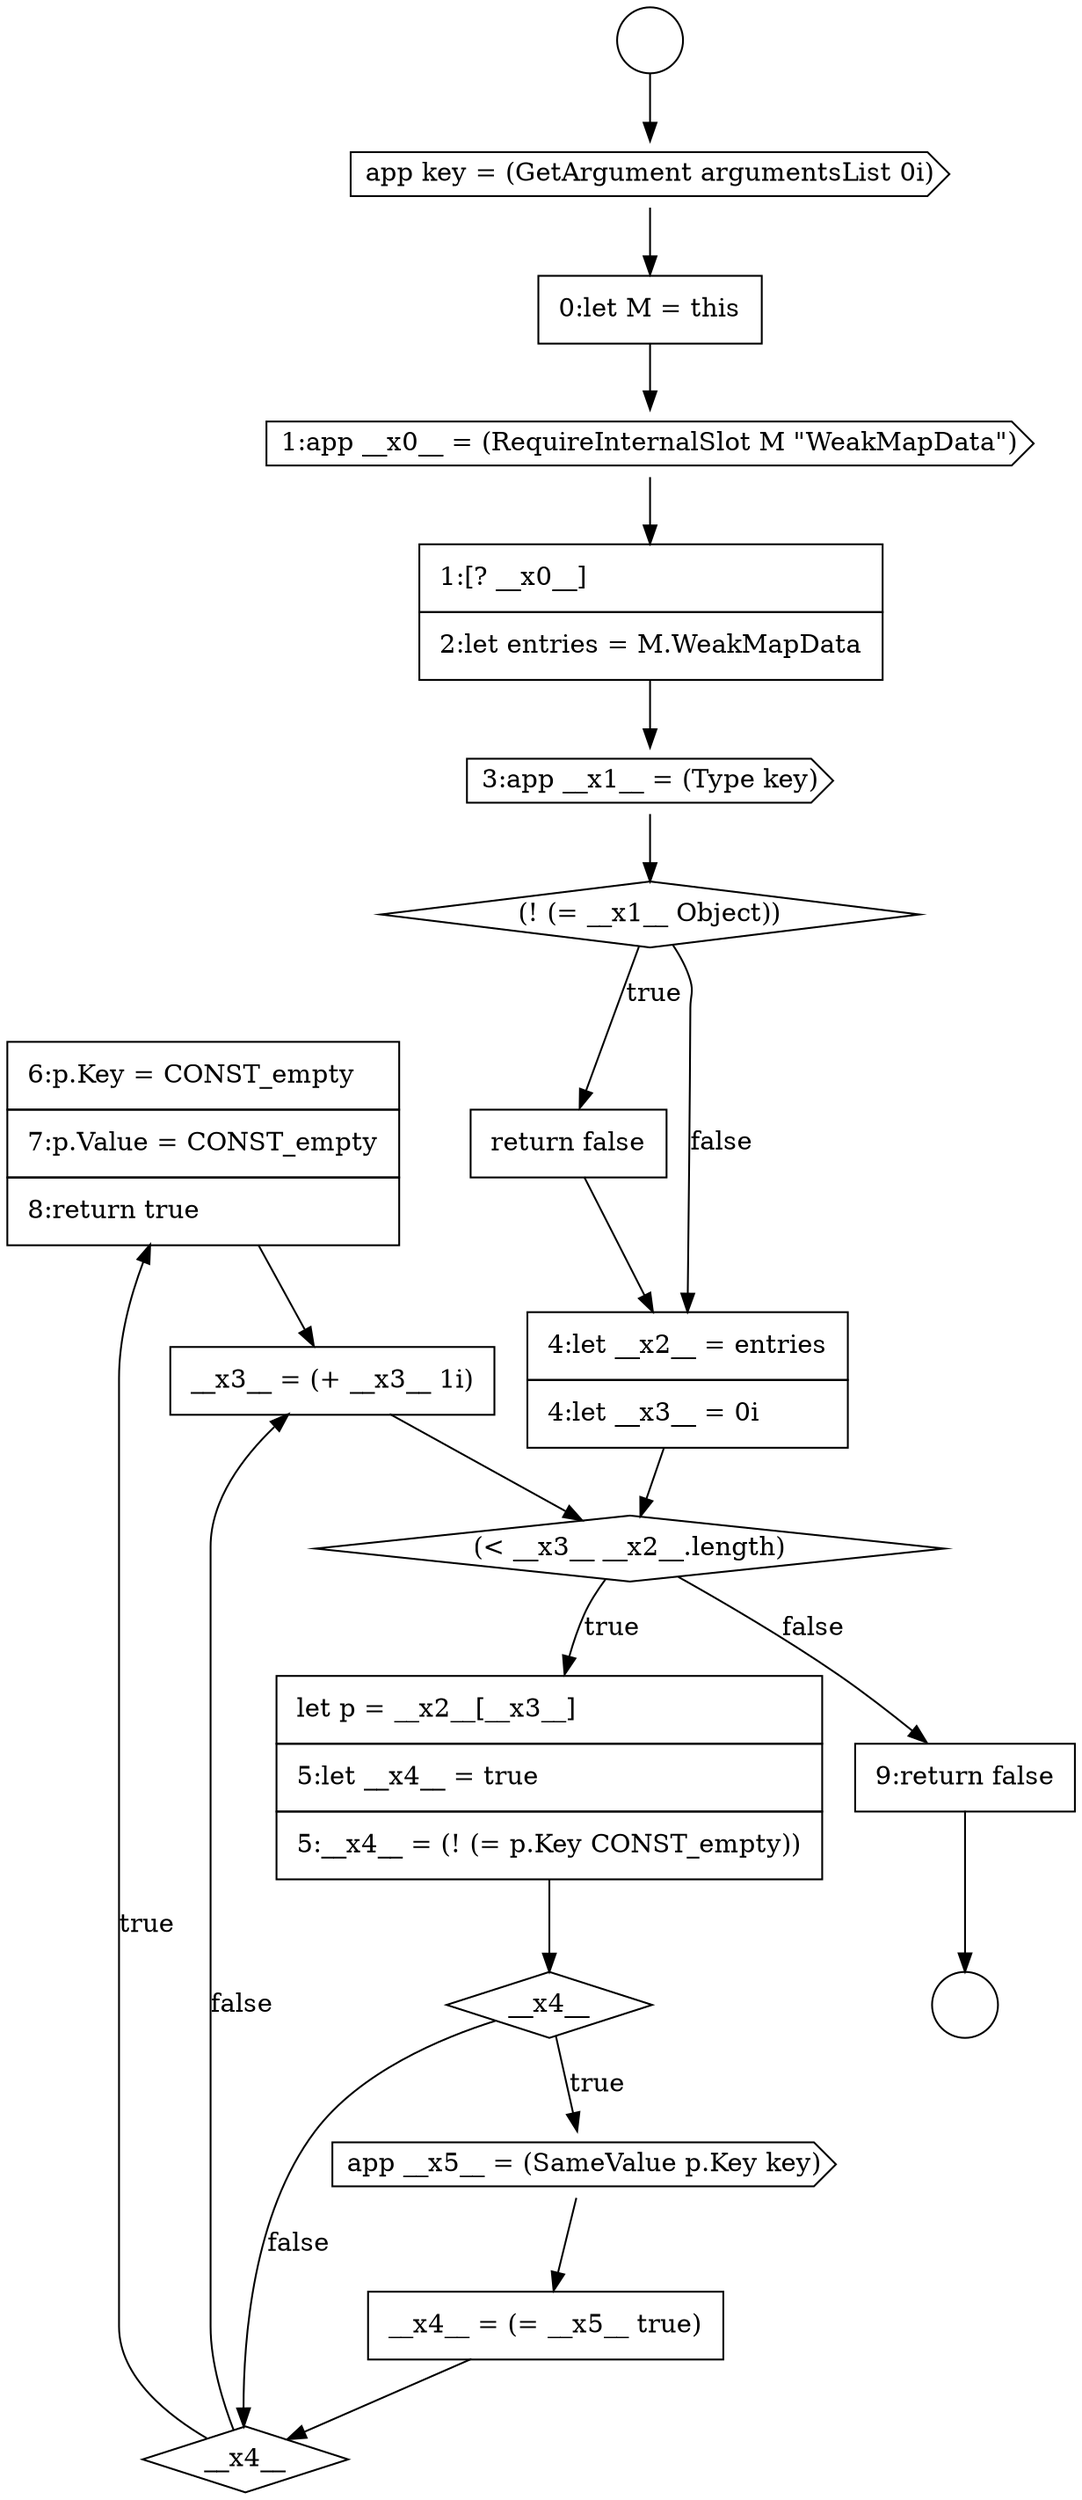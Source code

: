 digraph {
  node16762 [shape=none, margin=0, label=<<font color="black">
    <table border="0" cellborder="1" cellspacing="0" cellpadding="10">
      <tr><td align="left">6:p.Key = CONST_empty</td></tr>
      <tr><td align="left">7:p.Value = CONST_empty</td></tr>
      <tr><td align="left">8:return true</td></tr>
    </table>
  </font>> color="black" fillcolor="white" style=filled]
  node16752 [shape=cds, label=<<font color="black">3:app __x1__ = (Type key)</font>> color="black" fillcolor="white" style=filled]
  node16757 [shape=none, margin=0, label=<<font color="black">
    <table border="0" cellborder="1" cellspacing="0" cellpadding="10">
      <tr><td align="left">let p = __x2__[__x3__]</td></tr>
      <tr><td align="left">5:let __x4__ = true</td></tr>
      <tr><td align="left">5:__x4__ = (! (= p.Key CONST_empty))</td></tr>
    </table>
  </font>> color="black" fillcolor="white" style=filled]
  node16753 [shape=diamond, label=<<font color="black">(! (= __x1__ Object))</font>> color="black" fillcolor="white" style=filled]
  node16761 [shape=diamond, label=<<font color="black">__x4__</font>> color="black" fillcolor="white" style=filled]
  node16758 [shape=diamond, label=<<font color="black">__x4__</font>> color="black" fillcolor="white" style=filled]
  node16754 [shape=none, margin=0, label=<<font color="black">
    <table border="0" cellborder="1" cellspacing="0" cellpadding="10">
      <tr><td align="left">return false</td></tr>
    </table>
  </font>> color="black" fillcolor="white" style=filled]
  node16747 [shape=circle label=" " color="black" fillcolor="white" style=filled]
  node16750 [shape=cds, label=<<font color="black">1:app __x0__ = (RequireInternalSlot M &quot;WeakMapData&quot;)</font>> color="black" fillcolor="white" style=filled]
  node16764 [shape=none, margin=0, label=<<font color="black">
    <table border="0" cellborder="1" cellspacing="0" cellpadding="10">
      <tr><td align="left">9:return false</td></tr>
    </table>
  </font>> color="black" fillcolor="white" style=filled]
  node16755 [shape=none, margin=0, label=<<font color="black">
    <table border="0" cellborder="1" cellspacing="0" cellpadding="10">
      <tr><td align="left">4:let __x2__ = entries</td></tr>
      <tr><td align="left">4:let __x3__ = 0i</td></tr>
    </table>
  </font>> color="black" fillcolor="white" style=filled]
  node16759 [shape=cds, label=<<font color="black">app __x5__ = (SameValue p.Key key)</font>> color="black" fillcolor="white" style=filled]
  node16746 [shape=circle label=" " color="black" fillcolor="white" style=filled]
  node16756 [shape=diamond, label=<<font color="black">(&lt; __x3__ __x2__.length)</font>> color="black" fillcolor="white" style=filled]
  node16760 [shape=none, margin=0, label=<<font color="black">
    <table border="0" cellborder="1" cellspacing="0" cellpadding="10">
      <tr><td align="left">__x4__ = (= __x5__ true)</td></tr>
    </table>
  </font>> color="black" fillcolor="white" style=filled]
  node16751 [shape=none, margin=0, label=<<font color="black">
    <table border="0" cellborder="1" cellspacing="0" cellpadding="10">
      <tr><td align="left">1:[? __x0__]</td></tr>
      <tr><td align="left">2:let entries = M.WeakMapData</td></tr>
    </table>
  </font>> color="black" fillcolor="white" style=filled]
  node16748 [shape=cds, label=<<font color="black">app key = (GetArgument argumentsList 0i)</font>> color="black" fillcolor="white" style=filled]
  node16763 [shape=none, margin=0, label=<<font color="black">
    <table border="0" cellborder="1" cellspacing="0" cellpadding="10">
      <tr><td align="left">__x3__ = (+ __x3__ 1i)</td></tr>
    </table>
  </font>> color="black" fillcolor="white" style=filled]
  node16749 [shape=none, margin=0, label=<<font color="black">
    <table border="0" cellborder="1" cellspacing="0" cellpadding="10">
      <tr><td align="left">0:let M = this</td></tr>
    </table>
  </font>> color="black" fillcolor="white" style=filled]
  node16749 -> node16750 [ color="black"]
  node16759 -> node16760 [ color="black"]
  node16755 -> node16756 [ color="black"]
  node16746 -> node16748 [ color="black"]
  node16763 -> node16756 [ color="black"]
  node16760 -> node16761 [ color="black"]
  node16750 -> node16751 [ color="black"]
  node16753 -> node16754 [label=<<font color="black">true</font>> color="black"]
  node16753 -> node16755 [label=<<font color="black">false</font>> color="black"]
  node16761 -> node16762 [label=<<font color="black">true</font>> color="black"]
  node16761 -> node16763 [label=<<font color="black">false</font>> color="black"]
  node16756 -> node16757 [label=<<font color="black">true</font>> color="black"]
  node16756 -> node16764 [label=<<font color="black">false</font>> color="black"]
  node16752 -> node16753 [ color="black"]
  node16751 -> node16752 [ color="black"]
  node16748 -> node16749 [ color="black"]
  node16754 -> node16755 [ color="black"]
  node16758 -> node16759 [label=<<font color="black">true</font>> color="black"]
  node16758 -> node16761 [label=<<font color="black">false</font>> color="black"]
  node16764 -> node16747 [ color="black"]
  node16757 -> node16758 [ color="black"]
  node16762 -> node16763 [ color="black"]
}
